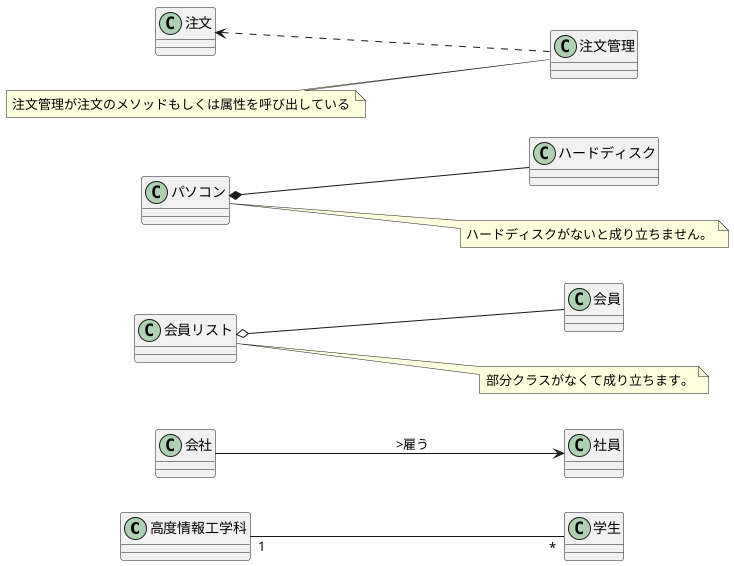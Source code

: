 @startuml
left to right direction
高度情報工学科 "1" -- "*" 学生
会社 --> 社員 : >雇う
会員リスト o-- 会員
パソコン *-- ハードディスク
注文 <.. 注文管理

note right of 会員リスト
  部分クラスがなくて成り立ちます。
end note
note right of パソコン
  ハードディスクがないと成り立ちません。
end note
note left of 注文管理
  注文管理が注文のメソッドもしくは属性を呼び出している
end note
@enduml
